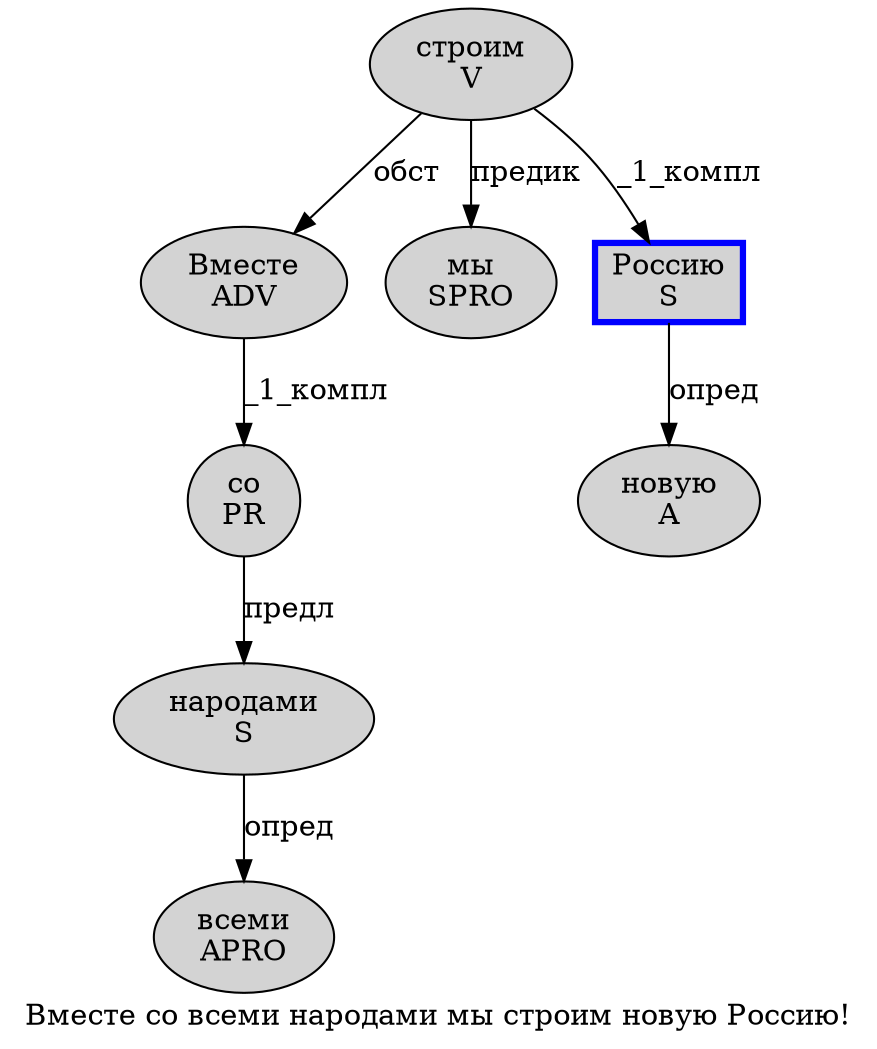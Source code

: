 digraph SENTENCE_386 {
	graph [label="Вместе со всеми народами мы строим новую Россию!"]
	node [style=filled]
		0 [label="Вместе
ADV" color="" fillcolor=lightgray penwidth=1 shape=ellipse]
		1 [label="со
PR" color="" fillcolor=lightgray penwidth=1 shape=ellipse]
		2 [label="всеми
APRO" color="" fillcolor=lightgray penwidth=1 shape=ellipse]
		3 [label="народами
S" color="" fillcolor=lightgray penwidth=1 shape=ellipse]
		4 [label="мы
SPRO" color="" fillcolor=lightgray penwidth=1 shape=ellipse]
		5 [label="строим
V" color="" fillcolor=lightgray penwidth=1 shape=ellipse]
		6 [label="новую
A" color="" fillcolor=lightgray penwidth=1 shape=ellipse]
		7 [label="Россию
S" color=blue fillcolor=lightgray penwidth=3 shape=box]
			5 -> 0 [label="обст"]
			5 -> 4 [label="предик"]
			5 -> 7 [label="_1_компл"]
			7 -> 6 [label="опред"]
			3 -> 2 [label="опред"]
			0 -> 1 [label="_1_компл"]
			1 -> 3 [label="предл"]
}